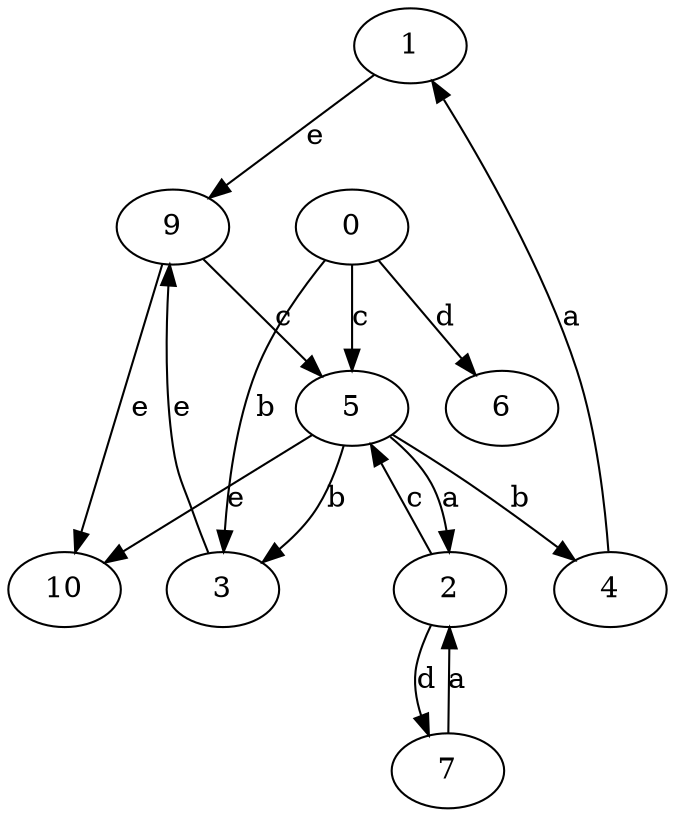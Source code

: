 strict digraph  {
1;
2;
3;
4;
5;
6;
7;
0;
9;
10;
1 -> 9  [label=e];
2 -> 5  [label=c];
2 -> 7  [label=d];
3 -> 9  [label=e];
4 -> 1  [label=a];
5 -> 2  [label=a];
5 -> 3  [label=b];
5 -> 4  [label=b];
5 -> 10  [label=e];
7 -> 2  [label=a];
0 -> 3  [label=b];
0 -> 5  [label=c];
0 -> 6  [label=d];
9 -> 5  [label=c];
9 -> 10  [label=e];
}
